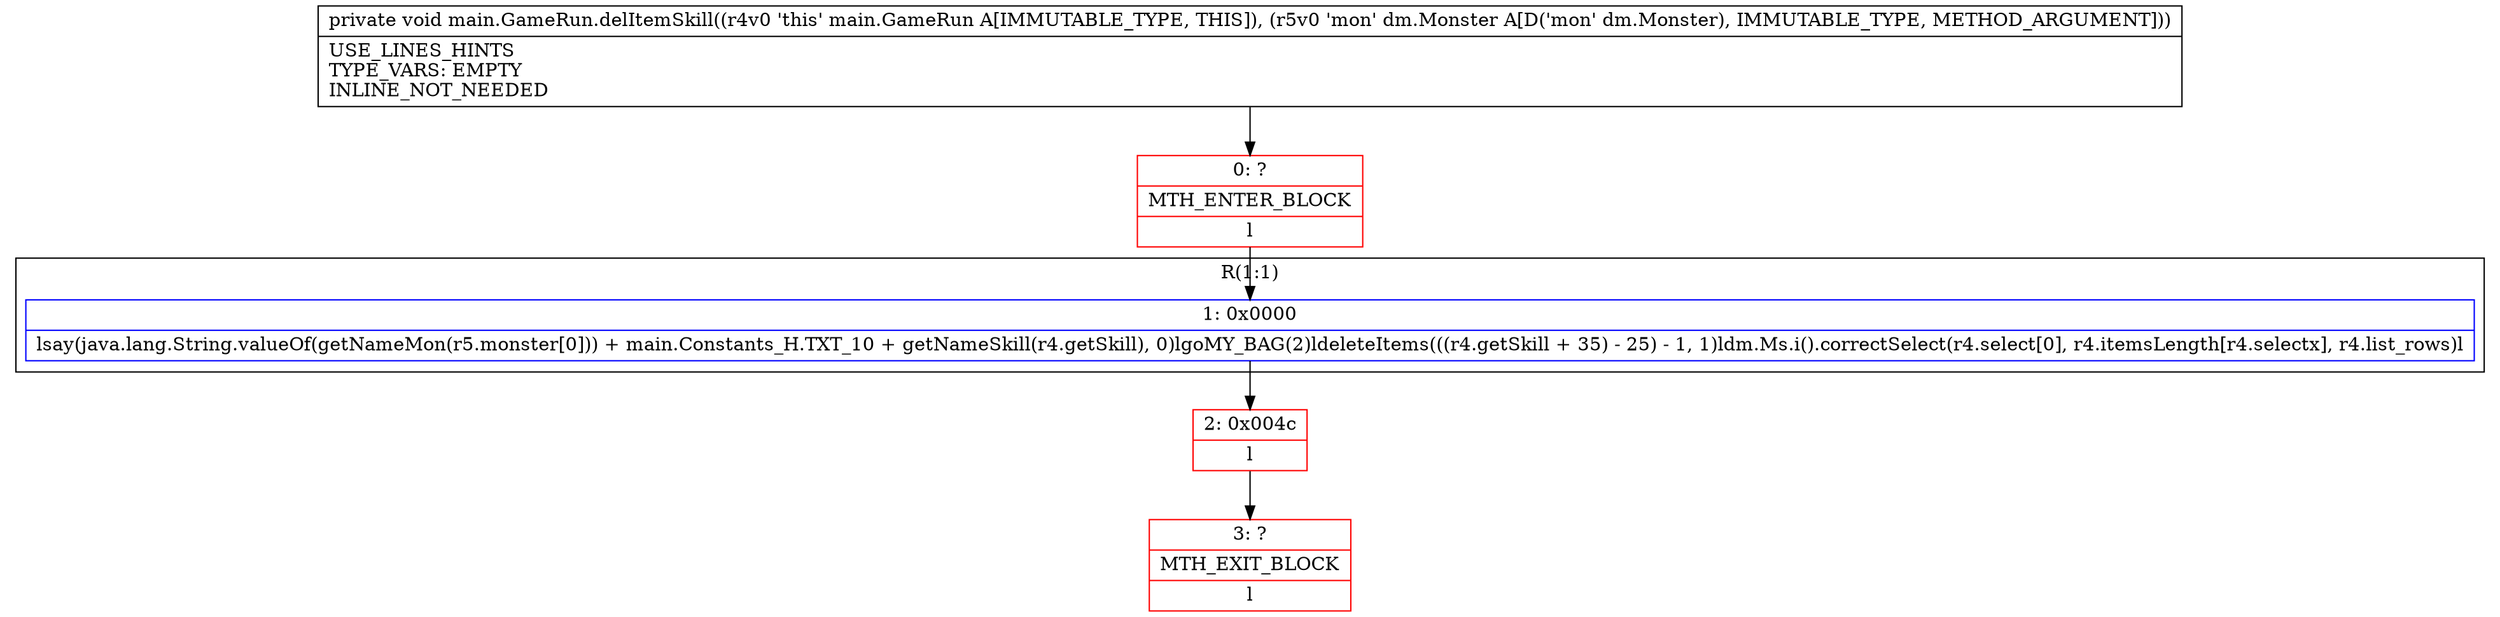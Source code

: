 digraph "CFG formain.GameRun.delItemSkill(Ldm\/Monster;)V" {
subgraph cluster_Region_144411672 {
label = "R(1:1)";
node [shape=record,color=blue];
Node_1 [shape=record,label="{1\:\ 0x0000|lsay(java.lang.String.valueOf(getNameMon(r5.monster[0])) + main.Constants_H.TXT_10 + getNameSkill(r4.getSkill), 0)lgoMY_BAG(2)ldeleteItems(((r4.getSkill + 35) \- 25) \- 1, 1)ldm.Ms.i().correctSelect(r4.select[0], r4.itemsLength[r4.selectx], r4.list_rows)l}"];
}
Node_0 [shape=record,color=red,label="{0\:\ ?|MTH_ENTER_BLOCK\l|l}"];
Node_2 [shape=record,color=red,label="{2\:\ 0x004c|l}"];
Node_3 [shape=record,color=red,label="{3\:\ ?|MTH_EXIT_BLOCK\l|l}"];
MethodNode[shape=record,label="{private void main.GameRun.delItemSkill((r4v0 'this' main.GameRun A[IMMUTABLE_TYPE, THIS]), (r5v0 'mon' dm.Monster A[D('mon' dm.Monster), IMMUTABLE_TYPE, METHOD_ARGUMENT]))  | USE_LINES_HINTS\lTYPE_VARS: EMPTY\lINLINE_NOT_NEEDED\l}"];
MethodNode -> Node_0;
Node_1 -> Node_2;
Node_0 -> Node_1;
Node_2 -> Node_3;
}

